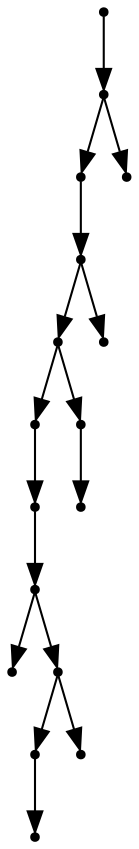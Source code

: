 digraph {
  16 [shape=point];
  15 [shape=point];
  13 [shape=point];
  12 [shape=point];
  10 [shape=point];
  7 [shape=point];
  6 [shape=point];
  5 [shape=point];
  0 [shape=point];
  4 [shape=point];
  2 [shape=point];
  1 [shape=point];
  3 [shape=point];
  9 [shape=point];
  8 [shape=point];
  11 [shape=point];
  14 [shape=point];
16 -> 15;
15 -> 13;
13 -> 12;
12 -> 10;
10 -> 7;
7 -> 6;
6 -> 5;
5 -> 0;
5 -> 4;
4 -> 2;
2 -> 1;
4 -> 3;
10 -> 9;
9 -> 8;
12 -> 11;
15 -> 14;
}
